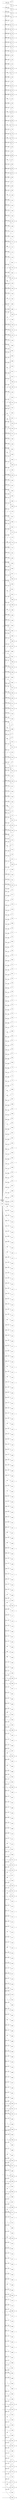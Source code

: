 digraph
{
  vcsn_context = "lat<letterset<char_letters(abc)>, letterset<char_letters(abc)>>, b"
  rankdir = LR
  edge [arrowhead = vee, arrowsize = .6]
  {
    node [shape = point, width = 0]
    I0
    I1
    I3
    I4
    I7
    I9
    I15
    I16
    I18
    I20
    I21
    I23
    I25
    I26
    I29
    I33
    I34
    I37
    I38
    I40
    I42
    I44
    I48
    I50
    I59
    I64
    I65
    I66
    I69
    I74
    I76
    I78
    I79
    I81
    I84
    I85
    I86
    I87
    I89
    I90
    I92
    I96
    I97
    I98
    I99
    I100
    I101
    I102
    I103
    I104
    I105
    I106
    I107
    I108
    I111
    I112
    I115
    I119
    I122
    I125
    I126
    I128
    I129
    I135
    I136
    I138
    I139
    I141
    I142
    I144
    I148
    I149
    I150
    I151
    I152
    I154
    I155
    I157
    I158
    I159
    I160
    I163
    I164
    I165
    I167
    I168
    I170
    I172
    I173
    I174
    I175
    I181
    I183
    I184
    I186
    I188
    I189
    I190
    I194
    I196
    I197
    I199
    I202
    I206
    I207
    I208
    I209
    I211
    I214
    I216
    I220
    I221
    I222
    I223
    I224
    I225
    I226
    I227
    I228
    I229
    I230
    I231
    I232
    I235
    I236
    I239
    I240
    I241
    I242
    I243
    I244
    I245
    I246
    I248
    I249
    I251
    I253
    I255
    I256
    I258
    I259
    I260
    I261
    I262
    I266
    I267
    I271
    I272
    I273
    I276
    I277
    I278
    I281
    I285
    I290
    I292
    I294
    I295
    I296
    I297
    I302
    I304
    I305
    I306
    I307
    I308
    I311
    I314
    I315
    I317
    I318
    I319
    I321
    I323
    I324
    I326
    I327
    I329
    I331
    I332
    I334
    I338
    I340
    I341
    I345
    I346
    I348
    I349
    I353
    I357
    I358
    I359
    I362
    I364
    I366
    I367
    I369
    I371
    I372
    I376
    I381
    I383
    I384
    I386
    I388
    I389
    I391
    I392
    I393
    I395
    F1
    F3
    F4
    F7
    F10
    F13
    F15
    F16
    F18
    F20
    F21
    F23
    F25
    F28
    F31
    F34
    F37
    F39
    F41
    F42
    F43
    F44
    F45
    F48
    F51
    F52
    F53
    F55
    F56
    F57
    F58
    F60
    F61
    F65
    F67
    F69
    F70
    F71
    F73
    F74
    F78
    F79
    F80
    F81
    F86
    F88
    F90
    F91
    F92
    F93
    F95
    F105
    F109
    F110
    F111
    F116
    F122
    F125
    F127
    F128
    F131
    F132
    F134
    F136
    F139
    F140
    F141
    F142
    F143
    F148
    F149
    F151
    F153
    F154
    F155
    F157
    F160
    F162
    F164
    F166
    F168
    F171
    F172
    F174
    F176
    F178
    F184
    F186
    F187
    F188
    F192
    F193
    F195
    F196
    F197
    F198
    F199
    F200
    F202
    F206
    F207
    F208
    F209
    F210
    F211
    F212
    F213
    F214
    F215
    F219
    F221
    F223
    F224
    F226
    F231
    F232
    F235
    F236
    F242
    F244
    F247
    F248
    F251
    F253
    F257
    F261
    F262
    F263
    F268
    F270
    F271
    F272
    F273
    F275
    F277
    F278
    F280
    F283
    F284
    F285
    F286
    F289
    F290
    F291
    F293
    F296
    F299
    F302
    F306
    F311
    F312
    F313
    F314
    F315
    F316
    F319
    F321
    F322
    F323
    F330
    F336
    F339
    F340
    F341
    F342
    F345
    F347
    F348
    F349
    F352
    F353
    F355
    F356
    F357
    F358
    F359
    F361
    F364
    F365
    F369
    F370
    F371
    F375
    F376
    F378
    F384
    F386
    F387
  }
  {
    node [shape = circle, style = rounded, width = 0.5]
    0 [color = DimGray]
    1
    2 [color = DimGray]
    3
    4
    5 [color = DimGray]
    6 [color = DimGray]
    7
    8 [color = DimGray]
    9 [color = DimGray]
    10 [color = DimGray]
    11 [color = DimGray]
    12 [color = DimGray]
    13 [color = DimGray]
    14 [color = DimGray]
    15
    16
    17 [color = DimGray]
    18
    19 [color = DimGray]
    20
    21
    22 [color = DimGray]
    23
    24 [color = DimGray]
    25
    26 [color = DimGray]
    27 [color = DimGray]
    28 [color = DimGray]
    29 [color = DimGray]
    30 [color = DimGray]
    31 [color = DimGray]
    32 [color = DimGray]
    33 [color = DimGray]
    34
    35 [color = DimGray]
    36 [color = DimGray]
    37
    38 [color = DimGray]
    39 [color = DimGray]
    40 [color = DimGray]
    41 [color = DimGray]
    42
    43 [color = DimGray]
    44
    45 [color = DimGray]
    46 [color = DimGray]
    47 [color = DimGray]
    48
    49 [color = DimGray]
    50 [color = DimGray]
    51 [color = DimGray]
    52 [color = DimGray]
    53 [color = DimGray]
    54 [color = DimGray]
    55 [color = DimGray]
    56 [color = DimGray]
    57 [color = DimGray]
    58 [color = DimGray]
    59 [color = DimGray]
    60 [color = DimGray]
    61 [color = DimGray]
    62 [color = DimGray]
    63 [color = DimGray]
    64 [color = DimGray]
    65
    66 [color = DimGray]
    67 [color = DimGray]
    68 [color = DimGray]
    69
    70 [color = DimGray]
    71 [color = DimGray]
    72 [color = DimGray]
    73 [color = DimGray]
    74
    75 [color = DimGray]
    76 [color = DimGray]
    77 [color = DimGray]
    78
    79
    80 [color = DimGray]
    81
    82 [color = DimGray]
    83 [color = DimGray]
    84 [color = DimGray]
    85 [color = DimGray]
    86
    87 [color = DimGray]
    88 [color = DimGray]
    89 [color = DimGray]
    90
    91 [color = DimGray]
    92
    93 [color = DimGray]
    94 [color = DimGray]
    95 [color = DimGray]
    96 [color = DimGray]
    97 [color = DimGray]
    98 [color = DimGray]
    99 [color = DimGray]
    100 [color = DimGray]
    101 [color = DimGray]
    102 [color = DimGray]
    103 [color = DimGray]
    104 [color = DimGray]
    105
    106 [color = DimGray]
    107 [color = DimGray]
    108 [color = DimGray]
    109 [color = DimGray]
    110 [color = DimGray]
    111
    112 [color = DimGray]
    113 [color = DimGray]
    114 [color = DimGray]
    115 [color = DimGray]
    116 [color = DimGray]
    117 [color = DimGray]
    118 [color = DimGray]
    119 [color = DimGray]
    120 [color = DimGray]
    121 [color = DimGray]
    122
    123 [color = DimGray]
    124 [color = DimGray]
    125
    126 [color = DimGray]
    127 [color = DimGray]
    128
    129 [color = DimGray]
    130 [color = DimGray]
    131 [color = DimGray]
    132 [color = DimGray]
    133 [color = DimGray]
    134 [color = DimGray]
    135 [color = DimGray]
    136
    137 [color = DimGray]
    138 [color = DimGray]
    139
    140 [color = DimGray]
    141
    142
    143 [color = DimGray]
    144 [color = DimGray]
    145 [color = DimGray]
    146 [color = DimGray]
    147 [color = DimGray]
    148
    149
    150 [color = DimGray]
    151
    152 [color = DimGray]
    153 [color = DimGray]
    154
    155
    156 [color = DimGray]
    157
    158 [color = DimGray]
    159 [color = DimGray]
    160
    161 [color = DimGray]
    162 [color = DimGray]
    163 [color = DimGray]
    164
    165 [color = DimGray]
    166 [color = DimGray]
    167 [color = DimGray]
    168
    169 [color = DimGray]
    170 [color = DimGray]
    171 [color = DimGray]
    172
    173 [color = DimGray]
    174
    175 [color = DimGray]
    176 [color = DimGray]
    177 [color = DimGray]
    178 [color = DimGray]
    179 [color = DimGray]
    180 [color = DimGray]
    181 [color = DimGray]
    182 [color = DimGray]
    183 [color = DimGray]
    184
    185 [color = DimGray]
    186
    187 [color = DimGray]
    188
    189 [color = DimGray]
    190 [color = DimGray]
    191 [color = DimGray]
    192 [color = DimGray]
    193 [color = DimGray]
    194 [color = DimGray]
    195 [color = DimGray]
    196
    197
    198 [color = DimGray]
    199
    200 [color = DimGray]
    201 [color = DimGray]
    202
    203 [color = DimGray]
    204 [color = DimGray]
    205 [color = DimGray]
    206
    207
    208
    209
    210 [color = DimGray]
    211
    212 [color = DimGray]
    213 [color = DimGray]
    214
    215 [color = DimGray]
    216 [color = DimGray]
    217 [color = DimGray]
    218 [color = DimGray]
    219 [color = DimGray]
    220 [color = DimGray]
    221
    222 [color = DimGray]
    223
    224
    225 [color = DimGray]
    226
    227 [color = DimGray]
    228 [color = DimGray]
    229 [color = DimGray]
    230 [color = DimGray]
    231
    232
    233 [color = DimGray]
    234 [color = DimGray]
    235
    236
    237 [color = DimGray]
    238 [color = DimGray]
    239 [color = DimGray]
    240 [color = DimGray]
    241 [color = DimGray]
    242
    243 [color = DimGray]
    244
    245 [color = DimGray]
    246 [color = DimGray]
    247 [color = DimGray]
    248
    249 [color = DimGray]
    250 [color = DimGray]
    251
    252 [color = DimGray]
    253
    254 [color = DimGray]
    255 [color = DimGray]
    256 [color = DimGray]
    257 [color = DimGray]
    258 [color = DimGray]
    259 [color = DimGray]
    260 [color = DimGray]
    261
    262
    263 [color = DimGray]
    264 [color = DimGray]
    265 [color = DimGray]
    266 [color = DimGray]
    267 [color = DimGray]
    268 [color = DimGray]
    269 [color = DimGray]
    270 [color = DimGray]
    271
    272
    273
    274 [color = DimGray]
    275 [color = DimGray]
    276 [color = DimGray]
    277
    278
    279 [color = DimGray]
    280 [color = DimGray]
    281 [color = DimGray]
    282 [color = DimGray]
    283 [color = DimGray]
    284 [color = DimGray]
    285
    286 [color = DimGray]
    287 [color = DimGray]
    288 [color = DimGray]
    289 [color = DimGray]
    290
    291 [color = DimGray]
    292 [color = DimGray]
    293 [color = DimGray]
    294 [color = DimGray]
    295 [color = DimGray]
    296
    297 [color = DimGray]
    298 [color = DimGray]
    299 [color = DimGray]
    300 [color = DimGray]
    301 [color = DimGray]
    302
    303 [color = DimGray]
    304 [color = DimGray]
    305 [color = DimGray]
    306
    307 [color = DimGray]
    308 [color = DimGray]
    309 [color = DimGray]
    310 [color = DimGray]
    311
    312 [color = DimGray]
    313 [color = DimGray]
    314
    315
    316 [color = DimGray]
    317 [color = DimGray]
    318 [color = DimGray]
    319
    320 [color = DimGray]
    321
    322 [color = DimGray]
    323
    324 [color = DimGray]
    325 [color = DimGray]
    326 [color = DimGray]
    327 [color = DimGray]
    328 [color = DimGray]
    329 [color = DimGray]
    330 [color = DimGray]
    331 [color = DimGray]
    332 [color = DimGray]
    333 [color = DimGray]
    334 [color = DimGray]
    335 [color = DimGray]
    336 [color = DimGray]
    337 [color = DimGray]
    338 [color = DimGray]
    339 [color = DimGray]
    340
    341
    342 [color = DimGray]
    343 [color = DimGray]
    344 [color = DimGray]
    345
    346 [color = DimGray]
    347 [color = DimGray]
    348
    349
    350 [color = DimGray]
    351 [color = DimGray]
    352 [color = DimGray]
    353
    354 [color = DimGray]
    355 [color = DimGray]
    356 [color = DimGray]
    357
    358
    359
    360 [color = DimGray]
    361 [color = DimGray]
    362 [color = DimGray]
    363 [color = DimGray]
    364
    365 [color = DimGray]
    366 [color = DimGray]
    367 [color = DimGray]
    368 [color = DimGray]
    369
    370 [color = DimGray]
    371
    372 [color = DimGray]
    373 [color = DimGray]
    374 [color = DimGray]
    375 [color = DimGray]
    376
    377 [color = DimGray]
    378 [color = DimGray]
    379 [color = DimGray]
    380 [color = DimGray]
    381 [color = DimGray]
    382 [color = DimGray]
    383 [color = DimGray]
    384
    385 [color = DimGray]
    386
    387 [color = DimGray]
    388 [color = DimGray]
    389 [color = DimGray]
    390 [color = DimGray]
    391 [color = DimGray]
    392 [color = DimGray]
    393 [color = DimGray]
    394 [color = DimGray]
    395 [color = DimGray]
    396 [color = DimGray]
    397 [color = DimGray]
    398 [color = DimGray]
    399 [color = DimGray]
    400 [color = DimGray]
    401 [color = DimGray]
    402 [color = DimGray]
    403 [color = DimGray]
    404 [color = DimGray]
    405 [color = DimGray]
    406 [color = DimGray]
    407 [color = DimGray]
    408 [color = DimGray]
    409 [color = DimGray]
    410 [color = DimGray]
    411 [color = DimGray]
    412 [color = DimGray]
    413 [color = DimGray]
    414 [color = DimGray]
    415 [color = DimGray]
    416 [color = DimGray]
    417 [color = DimGray]
    418 [color = DimGray]
    419 [color = DimGray]
    420 [color = DimGray]
    421 [color = DimGray]
    422 [color = DimGray]
    423 [color = DimGray]
    424 [color = DimGray]
    425 [color = DimGray]
    426 [color = DimGray]
    427 [color = DimGray]
    428 [color = DimGray]
    429 [color = DimGray]
    430 [color = DimGray]
    431 [color = DimGray]
    432 [color = DimGray]
    433 [color = DimGray]
    434 [color = DimGray]
    435 [color = DimGray]
    436 [color = DimGray]
    437 [color = DimGray]
    438 [color = DimGray]
    439 [color = DimGray]
    440 [color = DimGray]
    441 [color = DimGray]
    442 [color = DimGray]
    443 [color = DimGray]
    444 [color = DimGray]
    445 [color = DimGray]
    446 [color = DimGray]
    447 [color = DimGray]
    448 [color = DimGray]
    449 [color = DimGray]
    450 [color = DimGray]
    451 [color = DimGray]
    452 [color = DimGray]
    453 [color = DimGray]
    454 [color = DimGray]
    455 [color = DimGray]
    456 [color = DimGray]
    457 [color = DimGray]
    458 [color = DimGray]
    459 [color = DimGray]
    460 [color = DimGray]
    461 [color = DimGray]
    462 [color = DimGray]
    463 [color = DimGray]
    464 [color = DimGray]
    465 [color = DimGray]
    466 [color = DimGray]
    467 [color = DimGray]
    468 [color = DimGray]
    469 [color = DimGray]
    470 [color = DimGray]
    471 [color = DimGray]
    472 [color = DimGray]
    473 [color = DimGray]
    474 [color = DimGray]
    475 [color = DimGray]
    476 [color = DimGray]
    477 [color = DimGray]
    478 [color = DimGray]
    479 [color = DimGray]
    480 [color = DimGray]
    481 [color = DimGray]
    482 [color = DimGray]
    483 [color = DimGray]
    484 [color = DimGray]
    485 [color = DimGray]
    486 [color = DimGray]
    487 [color = DimGray]
    488 [color = DimGray]
    489 [color = DimGray]
    490 [color = DimGray]
    491 [color = DimGray]
    492 [color = DimGray]
    493 [color = DimGray]
    494 [color = DimGray]
    495 [color = DimGray]
    496 [color = DimGray]
    497 [color = DimGray]
    498 [color = DimGray]
    499 [color = DimGray]
  }
  I0 -> 0 [color = DimGray]
  I1 -> 1
  I3 -> 3
  I4 -> 4
  I7 -> 7
  I9 -> 9 [color = DimGray]
  I15 -> 15
  I16 -> 16
  I18 -> 18
  I20 -> 20
  I21 -> 21
  I23 -> 23
  I25 -> 25
  I26 -> 26 [color = DimGray]
  I29 -> 29 [color = DimGray]
  I33 -> 33 [color = DimGray]
  I34 -> 34
  I37 -> 37
  I38 -> 38 [color = DimGray]
  I40 -> 40 [color = DimGray]
  I42 -> 42
  I44 -> 44
  I48 -> 48
  I50 -> 50 [color = DimGray]
  I59 -> 59 [color = DimGray]
  I64 -> 64 [color = DimGray]
  I65 -> 65
  I66 -> 66 [color = DimGray]
  I69 -> 69
  I74 -> 74
  I76 -> 76 [color = DimGray]
  I78 -> 78
  I79 -> 79
  I81 -> 81
  I84 -> 84 [color = DimGray]
  I85 -> 85 [color = DimGray]
  I86 -> 86
  I87 -> 87 [color = DimGray]
  I89 -> 89 [color = DimGray]
  I90 -> 90
  I92 -> 92
  I96 -> 96 [color = DimGray]
  I97 -> 97 [color = DimGray]
  I98 -> 98 [color = DimGray]
  I99 -> 99 [color = DimGray]
  I100 -> 100 [color = DimGray]
  I101 -> 101 [color = DimGray]
  I102 -> 102 [color = DimGray]
  I103 -> 103 [color = DimGray]
  I104 -> 104 [color = DimGray]
  I105 -> 105
  I106 -> 106 [color = DimGray]
  I107 -> 107 [color = DimGray]
  I108 -> 108 [color = DimGray]
  I111 -> 111
  I112 -> 112 [color = DimGray]
  I115 -> 115 [color = DimGray]
  I119 -> 119 [color = DimGray]
  I122 -> 122
  I125 -> 125
  I126 -> 126 [color = DimGray]
  I128 -> 128
  I129 -> 129 [color = DimGray]
  I135 -> 135 [color = DimGray]
  I136 -> 136
  I138 -> 138 [color = DimGray]
  I139 -> 139
  I141 -> 141
  I142 -> 142
  I144 -> 144 [color = DimGray]
  I148 -> 148
  I149 -> 149
  I150 -> 150 [color = DimGray]
  I151 -> 151
  I152 -> 152 [color = DimGray]
  I154 -> 154
  I155 -> 155
  I157 -> 157
  I158 -> 158 [color = DimGray]
  I159 -> 159 [color = DimGray]
  I160 -> 160
  I163 -> 163 [color = DimGray]
  I164 -> 164
  I165 -> 165 [color = DimGray]
  I167 -> 167 [color = DimGray]
  I168 -> 168
  I170 -> 170 [color = DimGray]
  I172 -> 172
  I173 -> 173 [color = DimGray]
  I174 -> 174
  I175 -> 175 [color = DimGray]
  I181 -> 181 [color = DimGray]
  I183 -> 183 [color = DimGray]
  I184 -> 184
  I186 -> 186
  I188 -> 188
  I189 -> 189 [color = DimGray]
  I190 -> 190 [color = DimGray]
  I194 -> 194 [color = DimGray]
  I196 -> 196
  I197 -> 197
  I199 -> 199
  I202 -> 202
  I206 -> 206
  I207 -> 207
  I208 -> 208
  I209 -> 209
  I211 -> 211
  I214 -> 214
  I216 -> 216 [color = DimGray]
  I220 -> 220 [color = DimGray]
  I221 -> 221
  I222 -> 222 [color = DimGray]
  I223 -> 223
  I224 -> 224
  I225 -> 225 [color = DimGray]
  I226 -> 226
  I227 -> 227 [color = DimGray]
  I228 -> 228 [color = DimGray]
  I229 -> 229 [color = DimGray]
  I230 -> 230 [color = DimGray]
  I231 -> 231
  I232 -> 232
  I235 -> 235
  I236 -> 236
  I239 -> 239 [color = DimGray]
  I240 -> 240 [color = DimGray]
  I241 -> 241 [color = DimGray]
  I242 -> 242
  I243 -> 243 [color = DimGray]
  I244 -> 244
  I245 -> 245 [color = DimGray]
  I246 -> 246 [color = DimGray]
  I248 -> 248
  I249 -> 249 [color = DimGray]
  I251 -> 251
  I253 -> 253
  I255 -> 255 [color = DimGray]
  I256 -> 256 [color = DimGray]
  I258 -> 258 [color = DimGray]
  I259 -> 259 [color = DimGray]
  I260 -> 260 [color = DimGray]
  I261 -> 261
  I262 -> 262
  I266 -> 266 [color = DimGray]
  I267 -> 267 [color = DimGray]
  I271 -> 271
  I272 -> 272
  I273 -> 273
  I276 -> 276 [color = DimGray]
  I277 -> 277
  I278 -> 278
  I281 -> 281 [color = DimGray]
  I285 -> 285
  I290 -> 290
  I292 -> 292 [color = DimGray]
  I294 -> 294 [color = DimGray]
  I295 -> 295 [color = DimGray]
  I296 -> 296
  I297 -> 297 [color = DimGray]
  I302 -> 302
  I304 -> 304 [color = DimGray]
  I305 -> 305 [color = DimGray]
  I306 -> 306
  I307 -> 307 [color = DimGray]
  I308 -> 308 [color = DimGray]
  I311 -> 311
  I314 -> 314
  I315 -> 315
  I317 -> 317 [color = DimGray]
  I318 -> 318 [color = DimGray]
  I319 -> 319
  I321 -> 321
  I323 -> 323
  I324 -> 324 [color = DimGray]
  I326 -> 326 [color = DimGray]
  I327 -> 327 [color = DimGray]
  I329 -> 329 [color = DimGray]
  I331 -> 331 [color = DimGray]
  I332 -> 332 [color = DimGray]
  I334 -> 334 [color = DimGray]
  I338 -> 338 [color = DimGray]
  I340 -> 340
  I341 -> 341
  I345 -> 345
  I346 -> 346 [color = DimGray]
  I348 -> 348
  I349 -> 349
  I353 -> 353
  I357 -> 357
  I358 -> 358
  I359 -> 359
  I362 -> 362 [color = DimGray]
  I364 -> 364
  I366 -> 366 [color = DimGray]
  I367 -> 367 [color = DimGray]
  I369 -> 369
  I371 -> 371
  I372 -> 372 [color = DimGray]
  I376 -> 376
  I381 -> 381 [color = DimGray]
  I383 -> 383 [color = DimGray]
  I384 -> 384
  I386 -> 386
  I388 -> 388 [color = DimGray]
  I389 -> 389 [color = DimGray]
  I391 -> 391 [color = DimGray]
  I392 -> 392 [color = DimGray]
  I393 -> 393 [color = DimGray]
  I395 -> 395 [color = DimGray]
  1 -> F1
  3 -> F3
  4 -> F4
  7 -> F7
  10 -> F10 [color = DimGray]
  13 -> F13 [color = DimGray]
  15 -> F15
  16 -> F16
  18 -> F18
  20 -> F20
  21 -> F21
  23 -> F23
  25 -> F25
  28 -> F28 [color = DimGray]
  31 -> F31 [color = DimGray]
  34 -> F34
  37 -> F37
  39 -> F39 [color = DimGray]
  41 -> F41 [color = DimGray]
  42 -> F42
  43 -> F43 [color = DimGray]
  44 -> F44
  45 -> F45 [color = DimGray]
  48 -> F48
  51 -> F51 [color = DimGray]
  52 -> F52 [color = DimGray]
  53 -> F53 [color = DimGray]
  55 -> F55 [color = DimGray]
  56 -> F56 [color = DimGray]
  57 -> F57 [color = DimGray]
  58 -> F58 [color = DimGray]
  60 -> F60 [color = DimGray]
  61 -> F61 [color = DimGray]
  65 -> F65
  67 -> F67 [color = DimGray]
  69 -> F69
  70 -> F70 [color = DimGray]
  71 -> F71 [color = DimGray]
  73 -> F73 [color = DimGray]
  74 -> F74
  78 -> F78
  79 -> F79
  80 -> F80 [color = DimGray]
  81 -> F81
  86 -> F86
  88 -> F88 [color = DimGray]
  90 -> F90
  91 -> F91 [color = DimGray]
  92 -> F92
  93 -> F93 [color = DimGray]
  95 -> F95 [color = DimGray]
  105 -> F105
  109 -> F109 [color = DimGray]
  110 -> F110 [color = DimGray]
  111 -> F111
  116 -> F116 [color = DimGray]
  122 -> F122
  125 -> F125
  127 -> F127 [color = DimGray]
  128 -> F128
  131 -> F131 [color = DimGray]
  132 -> F132 [color = DimGray]
  134 -> F134 [color = DimGray]
  136 -> F136
  139 -> F139
  140 -> F140 [color = DimGray]
  141 -> F141
  142 -> F142
  143 -> F143 [color = DimGray]
  148 -> F148
  149 -> F149
  151 -> F151
  153 -> F153 [color = DimGray]
  154 -> F154
  155 -> F155
  157 -> F157
  160 -> F160
  162 -> F162 [color = DimGray]
  164 -> F164
  166 -> F166 [color = DimGray]
  168 -> F168
  171 -> F171 [color = DimGray]
  172 -> F172
  174 -> F174
  176 -> F176 [color = DimGray]
  178 -> F178 [color = DimGray]
  184 -> F184
  186 -> F186
  187 -> F187 [color = DimGray]
  188 -> F188
  192 -> F192 [color = DimGray]
  193 -> F193 [color = DimGray]
  195 -> F195 [color = DimGray]
  196 -> F196
  197 -> F197
  198 -> F198 [color = DimGray]
  199 -> F199
  200 -> F200 [color = DimGray]
  200 -> 0 [label = "c|a, c|c", color = DimGray]
  200 -> 1 [label = "c|a, c|c", color = DimGray]
  200 -> 2 [label = "c|a", color = DimGray]
  200 -> 3 [label = "a|c, b|c", color = DimGray]
  200 -> 4 [label = "a|a, c|b", color = DimGray]
  200 -> 5 [label = "a|b, c|c", color = DimGray]
  200 -> 6 [label = "b|b", color = DimGray]
  200 -> 7 [label = "b|a, c|c", color = DimGray]
  200 -> 8 [label = "b|a, b|c", color = DimGray]
  200 -> 9 [label = "b|c, c|a", color = DimGray]
  200 -> 10 [label = "a|a, a|b", color = DimGray]
  200 -> 11 [label = "c|b, c|c", color = DimGray]
  200 -> 12 [label = "b|a, c|c", color = DimGray]
  200 -> 13 [label = "a|b, b|c", color = DimGray]
  200 -> 14 [label = "a|c, b|c", color = DimGray]
  200 -> 15 [label = "b|c, c|c", color = DimGray]
  200 -> 16 [label = "a|b, b|c", color = DimGray]
  200 -> 17 [label = "b|c", color = DimGray]
  200 -> 18 [label = "b|b, c|b", color = DimGray]
  200 -> 19 [label = "a|a, a|c", color = DimGray]
  200 -> 20 [label = "a|a, a|c", color = DimGray]
  200 -> 21 [label = "a|a, c|c", color = DimGray]
  200 -> 22 [label = "b|c, c|a", color = DimGray]
  200 -> 23 [label = "a|c, b|a", color = DimGray]
  200 -> 24 [label = "a|c, b|c", color = DimGray]
  200 -> 25 [label = "b|b, b|c", color = DimGray]
  200 -> 26 [label = "b|b, c|b", color = DimGray]
  200 -> 27 [label = "b|a, c|b", color = DimGray]
  200 -> 28 [label = "a|a, b|b", color = DimGray]
  200 -> 29 [label = "a|b, b|b", color = DimGray]
  200 -> 30 [label = "a|a, c|b", color = DimGray]
  200 -> 31 [label = "a|a, a|b", color = DimGray]
  200 -> 32 [label = "a|a, a|b", color = DimGray]
  200 -> 33 [label = "b|b, c|a", color = DimGray]
  200 -> 34 [label = "c|b", color = DimGray]
  200 -> 35 [label = "a|a, b|c", color = DimGray]
  200 -> 36 [label = "b|a, c|c", color = DimGray]
  200 -> 37 [label = "a|a, b|b", color = DimGray]
  200 -> 38 [label = "b|a, c|c", color = DimGray]
  200 -> 39 [label = "c|b, c|c", color = DimGray]
  200 -> 40 [label = "a|b, a|c", color = DimGray]
  200 -> 41 [label = "a|c, b|b", color = DimGray]
  200 -> 42 [label = "c|b, c|c", color = DimGray]
  200 -> 43 [label = "a|a, c|b", color = DimGray]
  200 -> 44 [label = "b|a, b|b", color = DimGray]
  200 -> 45 [label = "a|c, c|a", color = DimGray]
  200 -> 46 [label = "c|a, c|b", color = DimGray]
  200 -> 47 [label = "a|b, b|c", color = DimGray]
  200 -> 48 [label = "a|b", color = DimGray]
  200 -> 49 [label = "b|c, c|c", color = DimGray]
  200 -> 50 [label = "a|a, b|b", color = DimGray]
  200 -> 51 [label = "c|a, c|c", color = DimGray]
  200 -> 52 [label = "a|b, b|c", color = DimGray]
  200 -> 53 [label = "b|a, b|b", color = DimGray]
  200 -> 54 [label = "a|c, b|a", color = DimGray]
  200 -> 55 [label = "b|c, c|b", color = DimGray]
  200 -> 56 [label = "a|a, b|c", color = DimGray]
  200 -> 57 [label = "a|b, b|b", color = DimGray]
  200 -> 58 [label = "c|b, c|c", color = DimGray]
  200 -> 59 [label = "c|b, c|c", color = DimGray]
  200 -> 60 [label = "b|c, c|a", color = DimGray]
  200 -> 61 [label = "a|a, a|c", color = DimGray]
  200 -> 62 [label = "b|a, c|a", color = DimGray]
  200 -> 63 [label = "c|b, c|c", color = DimGray]
  200 -> 64 [label = "c|b", color = DimGray]
  200 -> 65 [label = "a|c, c|b", color = DimGray]
  200 -> 66 [label = "a|a, c|c", color = DimGray]
  200 -> 67 [label = "a|b, a|c", color = DimGray]
  200 -> 68 [label = "a|b, b|b", color = DimGray]
  200 -> 69 [label = "a|c", color = DimGray]
  200 -> 70 [label = "b|a, b|b", color = DimGray]
  200 -> 71 [label = "a|a, c|c", color = DimGray]
  200 -> 72 [label = "a|a, a|b", color = DimGray]
  200 -> 73 [label = "b|c, c|c", color = DimGray]
  200 -> 74 [label = "a|c, c|c", color = DimGray]
  200 -> 75 [label = "a|c, b|b", color = DimGray]
  200 -> 76 [label = "c|a, c|c", color = DimGray]
  200 -> 77 [label = "a|b", color = DimGray]
  200 -> 78 [label = "a|b", color = DimGray]
  200 -> 79 [label = "a|a, c|a", color = DimGray]
  200 -> 80 [label = "b|c, c|a", color = DimGray]
  200 -> 81 [label = "c|a, c|b", color = DimGray]
  200 -> 82 [label = "a|b, b|a", color = DimGray]
  200 -> 83 [label = "c|c", color = DimGray]
  200 -> 84 [label = "c|b, c|c", color = DimGray]
  200 -> 85 [label = "a|b, b|c", color = DimGray]
  200 -> 86 [label = "c|b", color = DimGray]
  200 -> 87 [label = "a|c, c|c", color = DimGray]
  200 -> 88 [label = "b|b, c|c", color = DimGray]
  200 -> 89 [label = "b|a, c|a", color = DimGray]
  200 -> 90 [label = "b|c, c|c", color = DimGray]
  200 -> 91 [label = "c|b, c|c", color = DimGray]
  200 -> 92 [label = "a|c, b|b", color = DimGray]
  200 -> 93 [label = "a|a, b|b", color = DimGray]
  200 -> 94 [label = "b|a, c|c", color = DimGray]
  200 -> 95 [label = "a|a, b|a", color = DimGray]
  200 -> 96 [label = "c|a, c|c", color = DimGray]
  200 -> 97 [label = "c|a, c|b", color = DimGray]
  200 -> 98 [label = "b|c, c|c", color = DimGray]
  200 -> 99 [label = "c|a", color = DimGray]
  200 -> 100 [label = "a|a, a|b", color = DimGray]
  200 -> 101 [label = "a|b, a|c", color = DimGray]
  200 -> 102 [label = "b|c, c|c", color = DimGray]
  200 -> 103 [label = "b|a, c|c", color = DimGray]
  200 -> 104 [label = "c|a, c|c", color = DimGray]
  200 -> 105 [label = "b|a, c|b", color = DimGray]
  200 -> 106 [label = "b|a, c|c", color = DimGray]
  200 -> 107 [label = "a|a, a|b", color = DimGray]
  200 -> 108 [label = "b|b, b|c", color = DimGray]
  200 -> 109 [label = "c|b", color = DimGray]
  200 -> 110 [label = "a|b", color = DimGray]
  200 -> 111 [label = "b|b", color = DimGray]
  200 -> 112 [label = "a|b, b|a", color = DimGray]
  200 -> 113 [label = "b|b, c|b", color = DimGray]
  200 -> 114 [label = "c|a, c|b", color = DimGray]
  200 -> 115 [label = "b|a, c|b", color = DimGray]
  200 -> 116 [label = "a|b, a|c", color = DimGray]
  200 -> 117 [label = "b|c, c|b", color = DimGray]
  200 -> 118 [label = "a|b, c|a", color = DimGray]
  200 -> 119 [label = "a|a, b|a", color = DimGray]
  200 -> 120 [label = "b|b, c|a", color = DimGray]
  200 -> 121 [label = "c|a, c|b", color = DimGray]
  200 -> 122 [label = "b|a, c|a", color = DimGray]
  200 -> 123 [label = "b|a", color = DimGray]
  200 -> 124 [label = "a|b, b|c", color = DimGray]
  200 -> 125 [label = "b|b, c|c", color = DimGray]
  200 -> 126 [label = "a|a, c|b", color = DimGray]
  200 -> 127 [label = "a|a, c|b", color = DimGray]
  200 -> 128 [label = "b|a, c|a", color = DimGray]
  200 -> 129 [label = "c|a", color = DimGray]
  200 -> 130 [label = "a|b, c|a", color = DimGray]
  200 -> 131 [label = "a|b, c|c", color = DimGray]
  200 -> 132 [label = "b|c", color = DimGray]
  200 -> 133 [label = "b|c, c|b", color = DimGray]
  200 -> 134 [label = "c|b", color = DimGray]
  200 -> 135 [label = "a|a, a|c", color = DimGray]
  200 -> 136 [label = "c|c", color = DimGray]
  200 -> 137 [label = "a|b, b|c", color = DimGray]
  200 -> 138 [label = "a|a, c|a", color = DimGray]
  200 -> 139 [label = "c|b, c|c", color = DimGray]
  200 -> 140 [label = "b|b, c|a", color = DimGray]
  200 -> 141 [label = "b|c, c|a", color = DimGray]
  200 -> 142 [label = "b|b, c|c", color = DimGray]
  200 -> 143 [label = "c|b", color = DimGray]
  200 -> 144 [label = "a|c, c|c", color = DimGray]
  200 -> 145 [label = "a|b, a|c", color = DimGray]
  200 -> 146 [label = "a|a, b|a", color = DimGray]
  200 -> 147 [label = "b|a, c|a", color = DimGray]
  200 -> 148 [label = "a|c, c|b", color = DimGray]
  200 -> 149 [label = "a|b, c|b", color = DimGray]
  200 -> 150 [label = "a|c, c|b", color = DimGray]
  200 -> 151 [label = "a|a, c|c", color = DimGray]
  200 -> 152 [label = "b|c", color = DimGray]
  200 -> 153 [label = "a|b, c|c", color = DimGray]
  200 -> 154 [label = "b|c, c|a", color = DimGray]
  200 -> 155 [label = "a|b, a|c", color = DimGray]
  200 -> 156 [label = "c|a", color = DimGray]
  200 -> 157 [label = "a|b, b|c", color = DimGray]
  200 -> 158 [label = "b|b, c|a", color = DimGray]
  200 -> 159 [label = "a|a, c|b", color = DimGray]
  200 -> 160 [label = "b|b, c|b", color = DimGray]
  200 -> 161 [label = "a|b, a|c", color = DimGray]
  200 -> 162 [label = "a|c, b|b", color = DimGray]
  200 -> 163 [label = "a|c, b|b", color = DimGray]
  200 -> 164 [label = "a|a, c|b", color = DimGray]
  200 -> 165 [label = "c|b, c|c", color = DimGray]
  200 -> 166 [label = "b|b", color = DimGray]
  200 -> 167 [label = "c|a, c|b", color = DimGray]
  200 -> 168 [label = "b|b, c|c", color = DimGray]
  200 -> 169 [label = "a|c, c|a", color = DimGray]
  200 -> 170 [label = "a|c, c|b", color = DimGray]
  200 -> 171 [label = "a|b, c|c", color = DimGray]
  200 -> 172 [label = "a|a, b|b", color = DimGray]
  200 -> 173 [label = "a|b", color = DimGray]
  200 -> 174 [label = "a|c, b|b", color = DimGray]
  200 -> 175 [label = "a|a, c|c", color = DimGray]
  200 -> 176 [label = "b|c", color = DimGray]
  200 -> 177 [label = "a|b, b|b", color = DimGray]
  200 -> 178 [label = "a|b, b|c", color = DimGray]
  200 -> 179 [label = "a|c, c|a", color = DimGray]
  200 -> 180 [label = "a|c, c|a", color = DimGray]
  200 -> 181 [label = "a|b, c|a", color = DimGray]
  200 -> 182 [label = "a|c, c|c", color = DimGray]
  200 -> 183 [label = "a|a, b|b", color = DimGray]
  200 -> 184 [label = "a|c, b|c", color = DimGray]
  200 -> 185 [label = "b|b", color = DimGray]
  200 -> 186 [label = "b|c, c|a", color = DimGray]
  200 -> 187 [label = "a|b, c|b", color = DimGray]
  200 -> 188 [label = "a|c", color = DimGray]
  200 -> 189 [label = "b|a, c|b", color = DimGray]
  200 -> 190 [label = "a|b, c|c", color = DimGray]
  200 -> 191 [label = "b|b, b|c", color = DimGray]
  200 -> 192 [label = "c|a, c|b", color = DimGray]
  200 -> 193 [label = "a|c, c|a", color = DimGray]
  200 -> 194 [label = "a|c, b|a", color = DimGray]
  200 -> 195 [label = "c|b", color = DimGray]
  200 -> 196 [label = "c|b, c|c", color = DimGray]
  200 -> 197 [label = "a|a, b|a", color = DimGray]
  200 -> 198 [label = "a|a, a|c", color = DimGray]
  200 -> 199 [label = "b|b, c|a", color = DimGray]
  200 -> 200 [label = "b|b, c|a", color = DimGray]
  200 -> 201 [label = "b|a, c|c", color = DimGray]
  200 -> 202 [label = "a|c, b|a", color = DimGray]
  200 -> 203 [label = "a|a, c|c", color = DimGray]
  200 -> 204 [label = "a|c, c|a", color = DimGray]
  200 -> 205 [label = "b|a, b|b", color = DimGray]
  200 -> 206 [label = "a|a, c|a", color = DimGray]
  200 -> 207 [label = "b|a, c|b", color = DimGray]
  200 -> 208 [label = "a|a, c|c", color = DimGray]
  200 -> 209 [label = "b|c, c|c", color = DimGray]
  200 -> 210 [label = "a|a", color = DimGray]
  200 -> 211 [label = "a|a, b|a", color = DimGray]
  200 -> 212 [label = "b|a, c|a", color = DimGray]
  200 -> 213 [label = "b|c, c|c", color = DimGray]
  200 -> 214 [label = "a|a, b|c", color = DimGray]
  200 -> 215 [label = "b|b, c|b", color = DimGray]
  200 -> 216 [label = "a|b, c|b", color = DimGray]
  200 -> 217 [label = "c|a", color = DimGray]
  200 -> 218 [label = "a|c, b|a", color = DimGray]
  200 -> 219 [label = "a|a, a|c", color = DimGray]
  200 -> 220 [label = "a|a, c|b", color = DimGray]
  200 -> 221 [label = "b|a, c|c", color = DimGray]
  200 -> 222 [label = "a|c, b|a", color = DimGray]
  200 -> 223 [label = "a|a, c|a", color = DimGray]
  200 -> 224 [label = "a|c, c|a", color = DimGray]
  200 -> 225 [label = "b|c, c|a", color = DimGray]
  200 -> 226 [label = "a|b, c|c", color = DimGray]
  200 -> 227 [label = "a|a, a|c", color = DimGray]
  200 -> 228 [label = "b|a, b|b", color = DimGray]
  200 -> 229 [label = "c|a, c|b", color = DimGray]
  200 -> 230 [label = "b|b", color = DimGray]
  200 -> 231 [label = "b|a, c|a", color = DimGray]
  200 -> 232 [label = "b|c, c|c", color = DimGray]
  200 -> 233 [label = "c|a, c|b", color = DimGray]
  200 -> 234 [label = "b|b, c|c", color = DimGray]
  200 -> 235 [label = "b|b, c|b", color = DimGray]
  200 -> 236 [label = "a|c, c|b", color = DimGray]
  200 -> 237 [label = "a|a, c|a", color = DimGray]
  200 -> 238 [label = "a|a, b|c", color = DimGray]
  200 -> 239 [label = "a|b, c|a", color = DimGray]
  200 -> 240 [label = "a|c, b|c", color = DimGray]
  200 -> 241 [label = "a|c, b|a", color = DimGray]
  200 -> 242 [label = "a|c, b|a", color = DimGray]
  200 -> 243 [label = "a|c", color = DimGray]
  200 -> 244 [label = "b|a, c|b", color = DimGray]
  200 -> 245 [label = "a|c", color = DimGray]
  200 -> 246 [label = "a|c, c|c", color = DimGray]
  200 -> 247 [label = "a|a, a|b", color = DimGray]
  200 -> 248 [label = "b|c, c|c", color = DimGray]
  200 -> 249 [label = "b|b, c|c", color = DimGray]
  200 -> 250 [label = "a|a, b|a", color = DimGray]
  200 -> 251 [label = "a|c, c|b", color = DimGray]
  200 -> 252 [label = "b|c", color = DimGray]
  200 -> 253 [label = "a|a, c|a", color = DimGray]
  200 -> 254 [label = "a|a, b|c", color = DimGray]
  200 -> 255 [label = "a|a, a|b", color = DimGray]
  200 -> 256 [label = "a|b, c|a", color = DimGray]
  200 -> 257 [label = "a|a, c|a", color = DimGray]
  200 -> 258 [label = "a|c", color = DimGray]
  200 -> 259 [label = "a|a, c|c", color = DimGray]
  200 -> 260 [label = "b|a, b|b", color = DimGray]
  200 -> 261 [label = "a|a", color = DimGray]
  200 -> 262 [label = "a|a, c|c", color = DimGray]
  200 -> 263 [label = "b|c, c|a", color = DimGray]
  200 -> 264 [label = "b|a, c|b", color = DimGray]
  200 -> 265 [label = "b|a, c|b", color = DimGray]
  200 -> 266 [label = "a|c, b|c", color = DimGray]
  200 -> 267 [label = "b|a, c|b", color = DimGray]
  200 -> 268 [label = "a|a, b|b", color = DimGray]
  200 -> 269 [label = "a|b, b|a", color = DimGray]
  200 -> 270 [label = "a|a, b|a", color = DimGray]
  200 -> 271 [label = "c|a, c|c", color = DimGray]
  200 -> 272 [label = "a|b, a|c", color = DimGray]
  200 -> 273 [label = "a|c, c|a", color = DimGray]
  200 -> 274 [label = "a|b, c|c", color = DimGray]
  200 -> 275 [label = "a|b, a|c", color = DimGray]
  200 -> 276 [label = "b|a, b|c", color = DimGray]
  200 -> 277 [label = "c|a, c|b", color = DimGray]
  200 -> 278 [label = "a|b, a|c", color = DimGray]
  200 -> 279 [label = "a|a, c|c", color = DimGray]
  200 -> 280 [label = "b|c, c|b", color = DimGray]
  200 -> 281 [label = "a|b", color = DimGray]
  200 -> 282 [label = "b|b, c|c", color = DimGray]
  200 -> 283 [label = "b|c, c|c", color = DimGray]
  200 -> 284 [label = "a|c, b|c", color = DimGray]
  200 -> 285 [label = "c|a, c|b", color = DimGray]
  200 -> 286 [label = "c|a, c|c", color = DimGray]
  200 -> 287 [label = "b|c, c|c", color = DimGray]
  200 -> 288 [label = "a|c, b|b", color = DimGray]
  200 -> 289 [label = "a|a, b|b", color = DimGray]
  200 -> 290 [label = "c|a, c|b", color = DimGray]
  200 -> 291 [label = "a|b, b|b", color = DimGray]
  200 -> 292 [label = "a|a, c|b", color = DimGray]
  200 -> 293 [label = "b|b", color = DimGray]
  200 -> 294 [label = "b|b", color = DimGray]
  200 -> 295 [label = "a|b, c|c", color = DimGray]
  200 -> 296 [label = "b|a, c|b", color = DimGray]
  200 -> 297 [label = "a|c, c|a", color = DimGray]
  200 -> 298 [label = "a|c, b|b", color = DimGray]
  200 -> 299 [label = "c|a, c|b", color = DimGray]
  200 -> 300 [label = "a|b, c|a", color = DimGray]
  200 -> 301 [label = "a|b, b|c", color = DimGray]
  200 -> 302 [label = "b|b, b|c", color = DimGray]
  200 -> 303 [label = "a|a, c|a", color = DimGray]
  200 -> 304 [label = "a|c, b|b", color = DimGray]
  200 -> 305 [label = "a|b, c|b", color = DimGray]
  200 -> 306 [label = "b|c, c|c", color = DimGray]
  200 -> 307 [label = "a|a", color = DimGray]
  200 -> 308 [label = "a|a, b|b", color = DimGray]
  200 -> 309 [label = "a|a, b|b", color = DimGray]
  200 -> 310 [label = "b|c", color = DimGray]
  200 -> 311 [label = "b|a, c|c", color = DimGray]
  200 -> 312 [label = "b|b, c|b", color = DimGray]
  200 -> 313 [label = "a|a, b|c", color = DimGray]
  200 -> 314 [label = "a|b, b|b", color = DimGray]
  200 -> 315 [label = "a|a, b|a", color = DimGray]
  200 -> 316 [label = "c|a, c|b", color = DimGray]
  200 -> 317 [label = "a|a, c|b", color = DimGray]
  200 -> 318 [label = "b|c", color = DimGray]
  200 -> 319 [label = "a|b", color = DimGray]
  200 -> 320 [label = "a|b", color = DimGray]
  200 -> 321 [label = "a|a, a|b", color = DimGray]
  200 -> 322 [label = "a|b, b|b", color = DimGray]
  200 -> 323 [label = "a|c, c|a", color = DimGray]
  200 -> 324 [label = "a|b", color = DimGray]
  200 -> 325 [label = "b|c", color = DimGray]
  200 -> 326 [label = "b|a, b|b", color = DimGray]
  200 -> 327 [label = "a|c, c|c", color = DimGray]
  200 -> 328 [label = "c|a, c|c", color = DimGray]
  200 -> 329 [label = "a|b, a|c", color = DimGray]
  200 -> 330 [label = "b|a, c|c", color = DimGray]
  200 -> 331 [label = "a|a, c|a", color = DimGray]
  200 -> 332 [label = "a|c, b|b", color = DimGray]
  200 -> 333 [label = "a|a, c|b", color = DimGray]
  200 -> 334 [label = "b|b, c|b", color = DimGray]
  200 -> 335 [label = "b|a, c|c", color = DimGray]
  200 -> 336 [label = "a|a, c|c", color = DimGray]
  200 -> 337 [label = "b|b, b|c", color = DimGray]
  200 -> 338 [label = "a|a, c|a", color = DimGray]
  200 -> 339 [label = "a|b, c|a", color = DimGray]
  200 -> 340 [label = "a|a, a|b", color = DimGray]
  200 -> 341 [label = "a|a, b|b", color = DimGray]
  200 -> 342 [label = "b|a, b|b", color = DimGray]
  200 -> 343 [label = "a|b, c|b", color = DimGray]
  200 -> 344 [label = "b|b, b|c", color = DimGray]
  200 -> 345 [label = "a|a, b|b", color = DimGray]
  200 -> 346 [label = "a|a, b|b", color = DimGray]
  200 -> 347 [label = "b|c, c|c", color = DimGray]
  200 -> 348 [label = "b|c, c|a", color = DimGray]
  200 -> 349 [label = "a|c, b|b", color = DimGray]
  200 -> 350 [label = "b|c, c|c", color = DimGray]
  200 -> 351 [label = "a|a", color = DimGray]
  200 -> 352 [label = "a|c, c|b", color = DimGray]
  200 -> 353 [label = "c|b", color = DimGray]
  200 -> 354 [label = "b|a, c|c", color = DimGray]
  200 -> 355 [label = "a|c, b|a", color = DimGray]
  200 -> 356 [label = "a|b, c|c", color = DimGray]
  200 -> 357 [label = "a|a, b|b", color = DimGray]
  200 -> 358 [label = "a|a, b|b", color = DimGray]
  200 -> 359 [label = "b|b, b|c", color = DimGray]
  200 -> 360 [label = "a|b, a|c", color = DimGray]
  200 -> 361 [label = "a|a, c|c", color = DimGray]
  200 -> 362 [label = "a|c, b|c", color = DimGray]
  200 -> 363 [label = "b|b, c|a", color = DimGray]
  200 -> 364 [label = "a|a, b|a", color = DimGray]
  200 -> 365 [label = "a|c, b|c", color = DimGray]
  200 -> 366 [label = "c|a", color = DimGray]
  200 -> 367 [label = "a|b, a|c", color = DimGray]
  200 -> 368 [label = "a|b, a|c", color = DimGray]
  200 -> 369 [label = "a|a, b|c", color = DimGray]
  200 -> 370 [label = "b|c, c|c", color = DimGray]
  200 -> 371 [label = "a|a, b|b", color = DimGray]
  200 -> 372 [label = "a|c", color = DimGray]
  200 -> 373 [label = "a|b, c|a", color = DimGray]
  200 -> 374 [label = "b|a, c|b", color = DimGray]
  200 -> 375 [label = "a|a, c|c", color = DimGray]
  200 -> 376 [label = "a|c, b|c", color = DimGray]
  200 -> 377 [label = "a|c, b|b", color = DimGray]
  200 -> 378 [label = "a|b, a|c", color = DimGray]
  200 -> 379 [label = "a|a, a|c", color = DimGray]
  200 -> 380 [label = "a|a, c|b", color = DimGray]
  200 -> 381 [label = "a|b, b|a", color = DimGray]
  200 -> 382 [label = "b|a, c|b", color = DimGray]
  200 -> 383 [label = "a|a", color = DimGray]
  200 -> 384 [label = "a|c, b|c", color = DimGray]
  200 -> 385 [label = "a|b, b|a", color = DimGray]
  200 -> 386 [label = "a|b, b|b", color = DimGray]
  200 -> 387 [label = "b|a, c|b", color = DimGray]
  200 -> 388 [label = "a|c, c|c", color = DimGray]
  200 -> 389 [label = "a|b, c|c", color = DimGray]
  200 -> 390 [label = "a|b", color = DimGray]
  200 -> 391 [label = "c|a, c|c", color = DimGray]
  200 -> 392 [label = "c|a, c|c", color = DimGray]
  200 -> 393 [label = "b|a, b|b", color = DimGray]
  200 -> 394 [label = "a|a, b|b", color = DimGray]
  200 -> 395 [label = "a|c, c|c", color = DimGray]
  200 -> 396 [label = "b|c", color = DimGray]
  200 -> 397 [label = "b|a, c|c", color = DimGray]
  200 -> 398 [label = "a|b, b|b", color = DimGray]
  200 -> 399 [label = "a|a, b|c", color = DimGray]
  200 -> 400 [label = "a|b, b|b", color = DimGray]
  200 -> 401 [label = "a|a, b|c", color = DimGray]
  200 -> 402 [label = "a|c, b|b", color = DimGray]
  200 -> 403 [label = "a|a, c|c", color = DimGray]
  200 -> 404 [label = "c|a, c|c", color = DimGray]
  200 -> 405 [label = "a|a, b|b", color = DimGray]
  200 -> 406 [label = "a|c, c|c", color = DimGray]
  200 -> 407 [label = "a|b, b|c", color = DimGray]
  200 -> 408 [label = "a|c, c|b", color = DimGray]
  200 -> 409 [label = "b|a, c|c", color = DimGray]
  200 -> 410 [label = "a|a, b|c", color = DimGray]
  200 -> 411 [label = "a|a, b|c", color = DimGray]
  200 -> 412 [label = "c|a", color = DimGray]
  200 -> 413 [label = "a|c, b|c", color = DimGray]
  200 -> 414 [label = "a|b, c|b", color = DimGray]
  200 -> 415 [label = "b|b, c|c", color = DimGray]
  200 -> 416 [label = "a|c, c|c", color = DimGray]
  200 -> 417 [label = "a|a, a|c", color = DimGray]
  200 -> 418 [label = "a|c, b|b", color = DimGray]
  200 -> 419 [label = "a|b, b|b", color = DimGray]
  200 -> 420 [label = "a|b, c|b", color = DimGray]
  200 -> 421 [label = "a|c, c|a", color = DimGray]
  200 -> 422 [label = "c|a, c|b", color = DimGray]
  200 -> 423 [label = "b|a, b|c", color = DimGray]
  200 -> 424 [label = "a|c, c|b", color = DimGray]
  200 -> 425 [label = "a|b, c|a", color = DimGray]
  200 -> 426 [label = "b|b, c|a", color = DimGray]
  200 -> 427 [label = "b|a, b|c", color = DimGray]
  200 -> 428 [label = "a|c, b|b", color = DimGray]
  200 -> 429 [label = "c|b, c|c", color = DimGray]
  200 -> 430 [label = "a|c, c|b", color = DimGray]
  200 -> 431 [label = "b|a, b|c", color = DimGray]
  200 -> 432 [label = "a|a, c|c", color = DimGray]
  200 -> 433 [label = "b|c, c|c", color = DimGray]
  200 -> 434 [label = "a|c, c|b", color = DimGray]
  200 -> 435 [label = "a|c, c|b", color = DimGray]
  200 -> 436 [label = "b|a, b|c", color = DimGray]
  200 -> 437 [label = "a|a, c|c", color = DimGray]
  200 -> 438 [label = "a|b, c|b", color = DimGray]
  200 -> 439 [label = "b|c, c|b", color = DimGray]
  200 -> 440 [label = "b|c, c|b", color = DimGray]
  200 -> 441 [label = "a|a", color = DimGray]
  200 -> 442 [label = "c|a, c|b", color = DimGray]
  200 -> 443 [label = "b|a, b|c", color = DimGray]
  200 -> 444 [label = "a|c, b|c", color = DimGray]
  200 -> 445 [label = "a|b, c|a", color = DimGray]
  200 -> 446 [label = "a|b, b|b", color = DimGray]
  200 -> 447 [label = "a|b, a|c", color = DimGray]
  200 -> 448 [label = "b|b", color = DimGray]
  200 -> 449 [label = "c|a, c|b", color = DimGray]
  200 -> 450 [label = "b|b, b|c", color = DimGray]
  200 -> 451 [label = "b|b, c|a", color = DimGray]
  200 -> 452 [label = "a|c, c|c", color = DimGray]
  200 -> 453 [label = "b|a, c|a", color = DimGray]
  200 -> 454 [label = "a|b, a|c", color = DimGray]
  200 -> 455 [label = "a|c, c|c", color = DimGray]
  200 -> 456 [label = "b|a, c|a", color = DimGray]
  200 -> 457 [label = "b|a, b|c", color = DimGray]
  200 -> 458 [label = "a|c, c|c", color = DimGray]
  200 -> 459 [label = "b|b", color = DimGray]
  200 -> 460 [label = "a|c, c|a", color = DimGray]
  200 -> 461 [label = "a|c, c|c", color = DimGray]
  200 -> 462 [label = "b|a, b|c", color = DimGray]
  200 -> 463 [label = "a|a, a|c", color = DimGray]
  200 -> 464 [label = "a|c, c|c", color = DimGray]
  200 -> 465 [label = "a|b, b|b", color = DimGray]
  200 -> 466 [label = "a|a", color = DimGray]
  200 -> 467 [label = "b|a, c|a", color = DimGray]
  200 -> 468 [label = "b|c, c|b", color = DimGray]
  200 -> 469 [label = "b|a, c|b", color = DimGray]
  200 -> 470 [label = "a|c, b|a", color = DimGray]
  200 -> 471 [label = "a|b, b|b", color = DimGray]
  200 -> 472 [label = "c|a, c|c", color = DimGray]
  200 -> 473 [label = "c|b, c|c", color = DimGray]
  200 -> 474 [label = "a|b, b|a", color = DimGray]
  200 -> 475 [label = "a|b, b|c", color = DimGray]
  200 -> 476 [label = "b|c, c|b", color = DimGray]
  200 -> 477 [label = "a|a, b|b", color = DimGray]
  200 -> 478 [label = "b|b, c|b", color = DimGray]
  200 -> 479 [label = "b|c, c|a", color = DimGray]
  200 -> 480 [label = "c|a, c|b", color = DimGray]
  200 -> 481 [label = "b|b, c|b", color = DimGray]
  200 -> 482 [label = "a|b, b|c", color = DimGray]
  200 -> 483 [label = "b|a", color = DimGray]
  200 -> 484 [label = "a|b, c|a", color = DimGray]
  200 -> 485 [label = "b|b, c|c", color = DimGray]
  200 -> 486 [label = "a|c", color = DimGray]
  200 -> 487 [label = "a|a, c|a", color = DimGray]
  200 -> 488 [label = "a|a, c|b", color = DimGray]
  200 -> 489 [label = "a|b, b|c", color = DimGray]
  200 -> 490 [label = "a|a, c|b", color = DimGray]
  200 -> 491 [label = "b|a, c|a", color = DimGray]
  200 -> 492 [label = "b|a, b|c", color = DimGray]
  200 -> 493 [label = "b|c, c|a", color = DimGray]
  200 -> 494 [label = "a|a, c|a", color = DimGray]
  200 -> 495 [label = "a|b, c|b", color = DimGray]
  200 -> 496 [label = "a|c, c|b", color = DimGray]
  200 -> 497 [label = "a|a, c|c", color = DimGray]
  200 -> 498 [label = "a|c, b|a", color = DimGray]
  200 -> 499 [label = "a|a, c|a", color = DimGray]
  202 -> F202
  206 -> F206
  207 -> F207
  208 -> F208
  209 -> F209
  210 -> F210 [color = DimGray]
  211 -> F211
  212 -> F212 [color = DimGray]
  213 -> F213 [color = DimGray]
  214 -> F214
  215 -> F215 [color = DimGray]
  219 -> F219 [color = DimGray]
  221 -> F221
  223 -> F223
  224 -> F224
  226 -> F226
  231 -> F231
  232 -> F232
  235 -> F235
  236 -> F236
  242 -> F242
  244 -> F244
  247 -> F247 [color = DimGray]
  248 -> F248
  251 -> F251
  253 -> F253
  257 -> F257 [color = DimGray]
  261 -> F261
  262 -> F262
  263 -> F263 [color = DimGray]
  268 -> F268 [color = DimGray]
  270 -> F270 [color = DimGray]
  271 -> F271
  272 -> F272
  273 -> F273
  275 -> F275 [color = DimGray]
  277 -> F277
  278 -> F278
  280 -> F280 [color = DimGray]
  283 -> F283 [color = DimGray]
  284 -> F284 [color = DimGray]
  285 -> F285
  286 -> F286 [color = DimGray]
  289 -> F289 [color = DimGray]
  290 -> F290
  291 -> F291 [color = DimGray]
  293 -> F293 [color = DimGray]
  296 -> F296
  299 -> F299 [color = DimGray]
  302 -> F302
  306 -> F306
  311 -> F311
  312 -> F312 [color = DimGray]
  313 -> F313 [color = DimGray]
  314 -> F314
  315 -> F315
  316 -> F316 [color = DimGray]
  319 -> F319
  321 -> F321
  322 -> F322 [color = DimGray]
  323 -> F323
  330 -> F330 [color = DimGray]
  336 -> F336 [color = DimGray]
  339 -> F339 [color = DimGray]
  340 -> F340
  341 -> F341
  342 -> F342 [color = DimGray]
  345 -> F345
  347 -> F347 [color = DimGray]
  348 -> F348
  349 -> F349
  352 -> F352 [color = DimGray]
  353 -> F353
  355 -> F355 [color = DimGray]
  356 -> F356 [color = DimGray]
  357 -> F357
  358 -> F358
  359 -> F359
  361 -> F361 [color = DimGray]
  364 -> F364
  365 -> F365 [color = DimGray]
  369 -> F369
  370 -> F370 [color = DimGray]
  371 -> F371
  375 -> F375 [color = DimGray]
  376 -> F376
  378 -> F378 [color = DimGray]
  384 -> F384
  386 -> F386
  387 -> F387 [color = DimGray]
}
